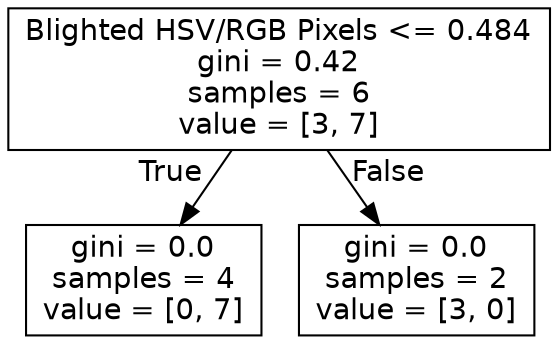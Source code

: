 digraph Tree {
node [shape=box, fontname="helvetica"] ;
edge [fontname="helvetica"] ;
0 [label="Blighted HSV/RGB Pixels <= 0.484\ngini = 0.42\nsamples = 6\nvalue = [3, 7]"] ;
1 [label="gini = 0.0\nsamples = 4\nvalue = [0, 7]"] ;
0 -> 1 [labeldistance=2.5, labelangle=45, headlabel="True"] ;
2 [label="gini = 0.0\nsamples = 2\nvalue = [3, 0]"] ;
0 -> 2 [labeldistance=2.5, labelangle=-45, headlabel="False"] ;
}